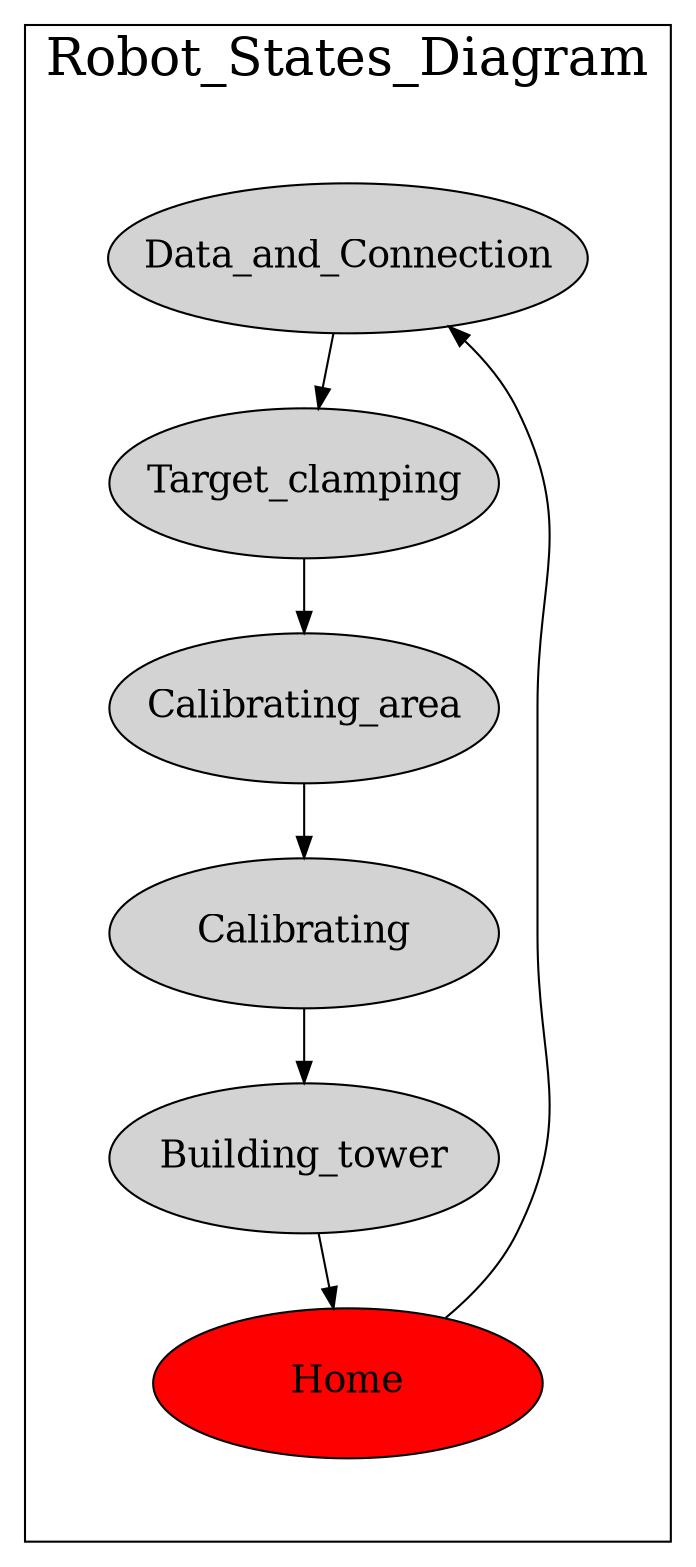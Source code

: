 digraph G {
    subgraph cluster0 {

        graph [label = "Robot_States_Diagram"; margin = 40; fontsize = 25;];
        
        node [shape = ellipse; style = filled; fontsize = "18"; height = 1; width = 2.6;];
        Data_and_Connection -> Target_clamping;
        Target_clamping -> Calibrating_area;
        Calibrating_area -> Calibrating;
        Calibrating -> Building_tower;
        Building_tower -> Home;
        Home -> Data_and_Connection;
        
        Home [style = filled;fillcolor = red;];
    }
}
